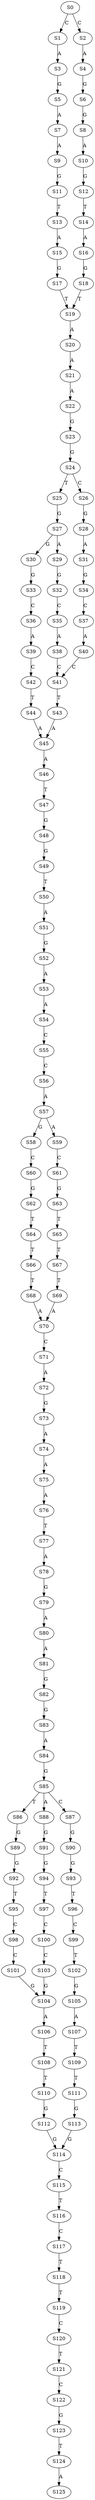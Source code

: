 strict digraph  {
	S0 -> S1 [ label = C ];
	S0 -> S2 [ label = C ];
	S1 -> S3 [ label = A ];
	S2 -> S4 [ label = A ];
	S3 -> S5 [ label = G ];
	S4 -> S6 [ label = G ];
	S5 -> S7 [ label = A ];
	S6 -> S8 [ label = G ];
	S7 -> S9 [ label = A ];
	S8 -> S10 [ label = A ];
	S9 -> S11 [ label = G ];
	S10 -> S12 [ label = G ];
	S11 -> S13 [ label = T ];
	S12 -> S14 [ label = T ];
	S13 -> S15 [ label = A ];
	S14 -> S16 [ label = A ];
	S15 -> S17 [ label = G ];
	S16 -> S18 [ label = G ];
	S17 -> S19 [ label = T ];
	S18 -> S19 [ label = T ];
	S19 -> S20 [ label = A ];
	S20 -> S21 [ label = A ];
	S21 -> S22 [ label = A ];
	S22 -> S23 [ label = G ];
	S23 -> S24 [ label = G ];
	S24 -> S25 [ label = T ];
	S24 -> S26 [ label = C ];
	S25 -> S27 [ label = G ];
	S26 -> S28 [ label = G ];
	S27 -> S29 [ label = A ];
	S27 -> S30 [ label = G ];
	S28 -> S31 [ label = A ];
	S29 -> S32 [ label = G ];
	S30 -> S33 [ label = G ];
	S31 -> S34 [ label = G ];
	S32 -> S35 [ label = C ];
	S33 -> S36 [ label = C ];
	S34 -> S37 [ label = C ];
	S35 -> S38 [ label = A ];
	S36 -> S39 [ label = A ];
	S37 -> S40 [ label = A ];
	S38 -> S41 [ label = C ];
	S39 -> S42 [ label = C ];
	S40 -> S41 [ label = C ];
	S41 -> S43 [ label = T ];
	S42 -> S44 [ label = T ];
	S43 -> S45 [ label = A ];
	S44 -> S45 [ label = A ];
	S45 -> S46 [ label = A ];
	S46 -> S47 [ label = T ];
	S47 -> S48 [ label = G ];
	S48 -> S49 [ label = G ];
	S49 -> S50 [ label = T ];
	S50 -> S51 [ label = A ];
	S51 -> S52 [ label = G ];
	S52 -> S53 [ label = A ];
	S53 -> S54 [ label = A ];
	S54 -> S55 [ label = C ];
	S55 -> S56 [ label = C ];
	S56 -> S57 [ label = A ];
	S57 -> S58 [ label = G ];
	S57 -> S59 [ label = A ];
	S58 -> S60 [ label = C ];
	S59 -> S61 [ label = C ];
	S60 -> S62 [ label = G ];
	S61 -> S63 [ label = G ];
	S62 -> S64 [ label = T ];
	S63 -> S65 [ label = T ];
	S64 -> S66 [ label = T ];
	S65 -> S67 [ label = T ];
	S66 -> S68 [ label = T ];
	S67 -> S69 [ label = T ];
	S68 -> S70 [ label = A ];
	S69 -> S70 [ label = A ];
	S70 -> S71 [ label = C ];
	S71 -> S72 [ label = A ];
	S72 -> S73 [ label = G ];
	S73 -> S74 [ label = A ];
	S74 -> S75 [ label = A ];
	S75 -> S76 [ label = A ];
	S76 -> S77 [ label = T ];
	S77 -> S78 [ label = A ];
	S78 -> S79 [ label = G ];
	S79 -> S80 [ label = A ];
	S80 -> S81 [ label = A ];
	S81 -> S82 [ label = G ];
	S82 -> S83 [ label = G ];
	S83 -> S84 [ label = A ];
	S84 -> S85 [ label = G ];
	S85 -> S86 [ label = T ];
	S85 -> S87 [ label = C ];
	S85 -> S88 [ label = A ];
	S86 -> S89 [ label = G ];
	S87 -> S90 [ label = G ];
	S88 -> S91 [ label = G ];
	S89 -> S92 [ label = G ];
	S90 -> S93 [ label = G ];
	S91 -> S94 [ label = G ];
	S92 -> S95 [ label = T ];
	S93 -> S96 [ label = T ];
	S94 -> S97 [ label = T ];
	S95 -> S98 [ label = C ];
	S96 -> S99 [ label = C ];
	S97 -> S100 [ label = C ];
	S98 -> S101 [ label = C ];
	S99 -> S102 [ label = T ];
	S100 -> S103 [ label = C ];
	S101 -> S104 [ label = G ];
	S102 -> S105 [ label = G ];
	S103 -> S104 [ label = G ];
	S104 -> S106 [ label = A ];
	S105 -> S107 [ label = A ];
	S106 -> S108 [ label = T ];
	S107 -> S109 [ label = T ];
	S108 -> S110 [ label = T ];
	S109 -> S111 [ label = T ];
	S110 -> S112 [ label = G ];
	S111 -> S113 [ label = G ];
	S112 -> S114 [ label = G ];
	S113 -> S114 [ label = G ];
	S114 -> S115 [ label = C ];
	S115 -> S116 [ label = T ];
	S116 -> S117 [ label = C ];
	S117 -> S118 [ label = T ];
	S118 -> S119 [ label = T ];
	S119 -> S120 [ label = C ];
	S120 -> S121 [ label = T ];
	S121 -> S122 [ label = C ];
	S122 -> S123 [ label = G ];
	S123 -> S124 [ label = T ];
	S124 -> S125 [ label = A ];
}
